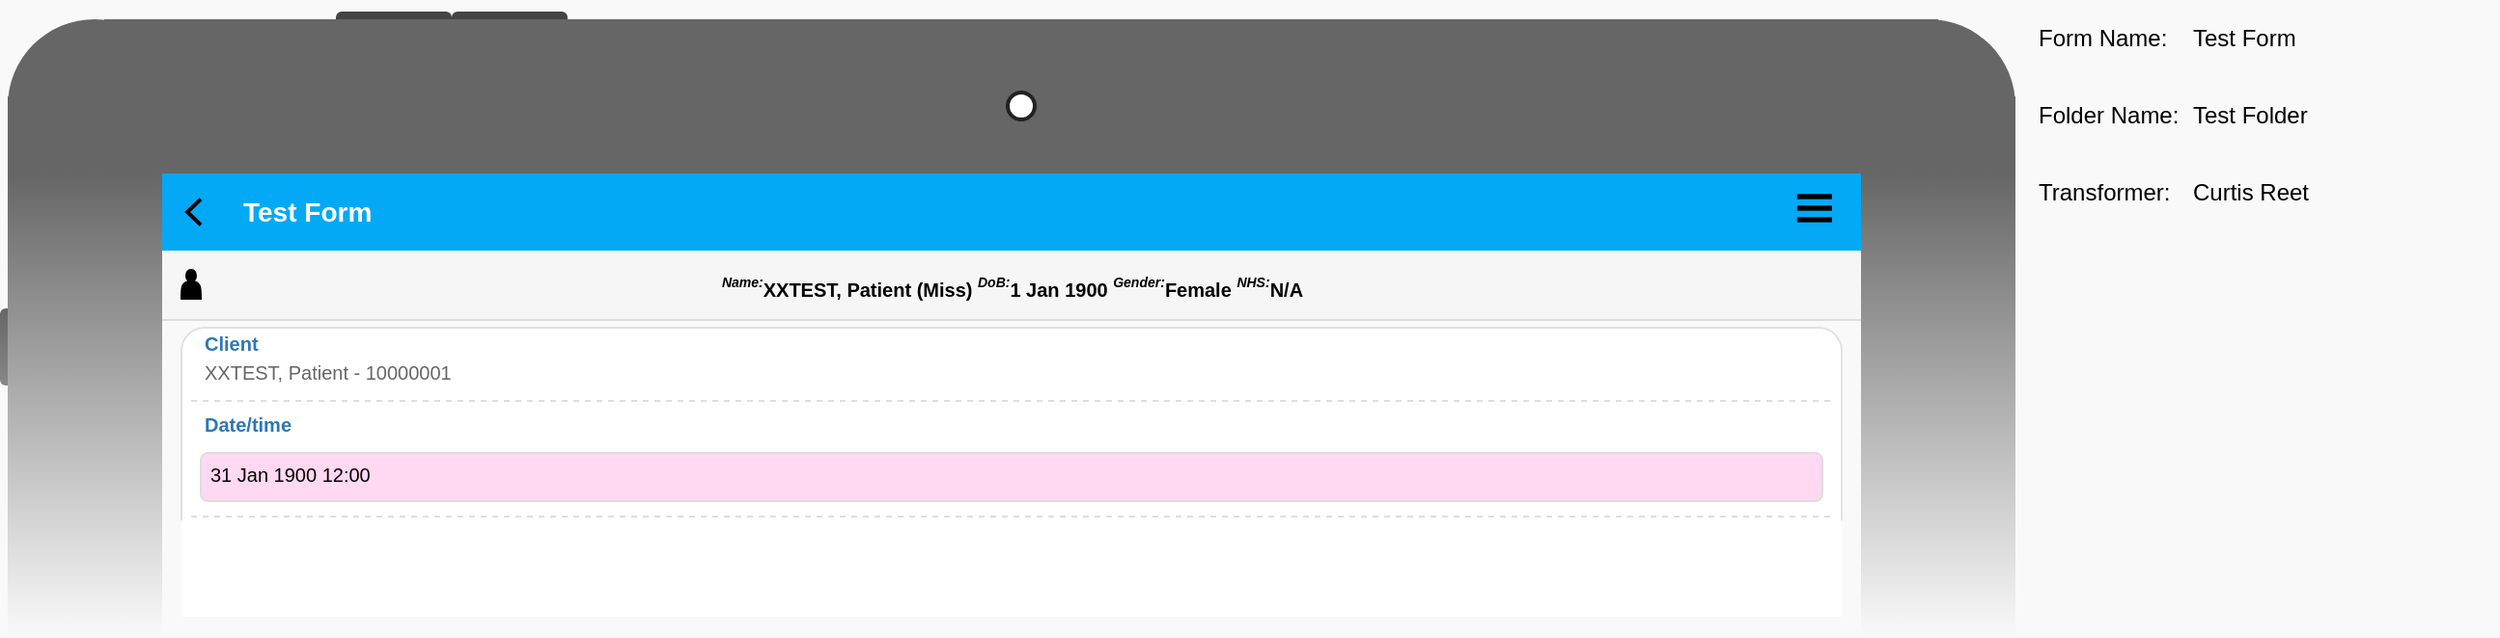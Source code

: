 <mxfile version="24.3.1" type="device">
  <diagram name="Page-1" id="PYa_B0UOMsMEbXfOGBhj">
    <mxGraphModel dx="1687" dy="922" grid="1" gridSize="30" guides="1" tooltips="1" connect="0" arrows="0" fold="1" page="1" pageScale="1" pageWidth="1300" pageHeight="5000" background="#f9f9f9" math="0" shadow="0">
      <root>
        <object label="" folderName="Test Folder" formName="Test Form" transformer="Curtis Reet" id="0">
          <mxCell />
        </object>
        <mxCell id="1" parent="0" />
        <mxCell id="eloWXBAHNFtA7XlKs6_3-110" value="" style="group;movable=0;resizable=0;rotatable=0;deletable=0;editable=0;locked=1;connectable=0;" parent="1" vertex="1" connectable="0">
          <mxGeometry x="100" y="170" width="860" height="150" as="geometry" />
        </mxCell>
        <mxCell id="eloWXBAHNFtA7XlKs6_3-24" value="" style="verticalLabelPosition=bottom;verticalAlign=top;html=1;shape=mxgraph.basic.corner_round_rect;dx=6;whiteSpace=wrap;strokeColor=#E2E2E2;" parent="eloWXBAHNFtA7XlKs6_3-110" vertex="1">
          <mxGeometry width="470" height="40" as="geometry" />
        </mxCell>
        <mxCell id="eloWXBAHNFtA7XlKs6_3-25" value="" style="verticalLabelPosition=bottom;verticalAlign=top;html=1;shape=mxgraph.basic.corner_round_rect;dx=6;whiteSpace=wrap;strokeColor=#E2E2E2;flipH=1;" parent="eloWXBAHNFtA7XlKs6_3-110" vertex="1">
          <mxGeometry x="390" width="470" height="40" as="geometry" />
        </mxCell>
        <mxCell id="eloWXBAHNFtA7XlKs6_3-26" value="" style="rounded=0;whiteSpace=wrap;html=1;strokeColor=none;" parent="eloWXBAHNFtA7XlKs6_3-110" vertex="1">
          <mxGeometry x="326" y="0.5" width="120" height="39" as="geometry" />
        </mxCell>
        <mxCell id="eloWXBAHNFtA7XlKs6_3-35" value="" style="rounded=0;whiteSpace=wrap;html=1;strokeColor=none;movable=1;resizable=1;rotatable=1;deletable=1;editable=1;locked=0;connectable=1;" parent="eloWXBAHNFtA7XlKs6_3-110" vertex="1">
          <mxGeometry y="20" width="860" height="130" as="geometry" />
        </mxCell>
        <mxCell id="eloWXBAHNFtA7XlKs6_3-32" value="" style="group;strokeColor=none;movable=0;resizable=0;rotatable=0;deletable=0;editable=0;locked=1;connectable=0;" parent="1" vertex="1" connectable="0">
          <mxGeometry x="90" y="90" width="880" height="76" as="geometry" />
        </mxCell>
        <mxCell id="vtonedodYNT9AfmeP7sY-2" value="" style="rounded=0;whiteSpace=wrap;html=1;shadow=0;strokeColor=none;fillColor=#f6f6f6;" parent="eloWXBAHNFtA7XlKs6_3-32" vertex="1">
          <mxGeometry y="23" width="882" height="53" as="geometry" />
        </mxCell>
        <mxCell id="eloWXBAHNFtA7XlKs6_3-38" value="" style="endArrow=none;html=1;rounded=0;exitX=0;exitY=1;exitDx=0;exitDy=0;entryX=1;entryY=1;entryDx=0;entryDy=0;strokeColor=#DDDDDD;" parent="eloWXBAHNFtA7XlKs6_3-32" source="vtonedodYNT9AfmeP7sY-2" target="vtonedodYNT9AfmeP7sY-2" edge="1">
          <mxGeometry width="50" height="50" relative="1" as="geometry">
            <mxPoint x="240" y="180" as="sourcePoint" />
            <mxPoint x="290" y="130" as="targetPoint" />
          </mxGeometry>
        </mxCell>
        <mxCell id="eloWXBAHNFtA7XlKs6_3-50" value="" style="strokeWidth=1;html=1;shadow=0;dashed=0;shape=stencil(tVTtDoIgFH0a/jaEXPzt8z1IKVkEDunr7UOuVujSVWtzY/ecec65l6uILquClwIRzKtSZA7RFSLkzK3kW+Vh4pkCQIqh1PwoAJlnThrtoQW3wFXOmoO4yNw1L0ldCCsdsBfAGAtKdI3w3KP1Q5eZ0VoEvSpgmw6/M1bsrTnpPCJa2tbZe1FjQ4KvUDfVLaq6lg9jqdQADR1nRhk/AgxnkEU+BR7RLnk9px7R0kdzFs/UndjJoHYroaR+kUhoLJF+LtFJMTY9j79psh3dyOi/nGy8DyRah4RF28CmadQS+2kffjBOyGTwQv7qPfvKOVxw79MMKPxXAnAH);fillColor=#03A9F4;strokeColor=#c0c0c0;strokeWidth=2;whiteSpace=wrap;" parent="eloWXBAHNFtA7XlKs6_3-32" vertex="1">
          <mxGeometry width="882" height="40" as="geometry" />
        </mxCell>
        <object label="%formName%" placeholders="1" id="eloWXBAHNFtA7XlKs6_3-44">
          <mxCell style="text;html=1;align=left;verticalAlign=middle;whiteSpace=wrap;rounded=0;fontStyle=1;fontColor=#FFFFFF;fontSize=14;" parent="eloWXBAHNFtA7XlKs6_3-32" vertex="1">
            <mxGeometry x="40" width="800" height="40" as="geometry" />
          </mxCell>
        </object>
        <mxCell id="eloWXBAHNFtA7XlKs6_3-54" value="" style="shape=actor;whiteSpace=wrap;html=1;fillColor=#000000;container=0;comic=0;fillOpacity=100;strokeOpacity=100;" parent="eloWXBAHNFtA7XlKs6_3-32" vertex="1">
          <mxGeometry x="10" y="50" width="10" height="15" as="geometry" />
        </mxCell>
        <mxCell id="eloWXBAHNFtA7XlKs6_3-56" value="&lt;b style=&quot;&quot;&gt;&lt;sup style=&quot;&quot;&gt;&lt;i style=&quot;&quot;&gt;&lt;font style=&quot;font-size: 7px;&quot;&gt;Name:&lt;/font&gt;&lt;/i&gt;&lt;/sup&gt;&lt;font size=&quot;1&quot;&gt;XXTEST, Patient (Miss)&amp;nbsp;&lt;/font&gt;&lt;sup style=&quot;&quot;&gt;&lt;i style=&quot;&quot;&gt;&lt;font style=&quot;font-size: 7px;&quot;&gt;DoB:&lt;/font&gt;&lt;/i&gt;&lt;/sup&gt;&lt;font size=&quot;1&quot;&gt;1 Jan 1900&amp;nbsp;&lt;/font&gt;&lt;sup style=&quot;&quot;&gt;&lt;i style=&quot;&quot;&gt;&lt;font style=&quot;font-size: 7px;&quot;&gt;Gender:&lt;/font&gt;&lt;/i&gt;&lt;/sup&gt;&lt;font size=&quot;1&quot;&gt;Female&amp;nbsp;&lt;/font&gt;&lt;sup style=&quot;&quot;&gt;&lt;i style=&quot;&quot;&gt;&lt;font style=&quot;font-size: 7px;&quot;&gt;NHS:&lt;/font&gt;&lt;/i&gt;&lt;/sup&gt;&lt;font size=&quot;1&quot;&gt;N/A&lt;/font&gt;&lt;/b&gt;" style="text;html=1;align=center;verticalAlign=middle;whiteSpace=wrap;rounded=0;" parent="eloWXBAHNFtA7XlKs6_3-32" vertex="1">
          <mxGeometry x="259.5" y="42.5" width="361" height="30" as="geometry" />
        </mxCell>
        <object label="Form Name:" id="eloWXBAHNFtA7XlKs6_3-58">
          <mxCell style="text;html=1;strokeColor=none;fillColor=none;align=left;verticalAlign=middle;whiteSpace=wrap;rounded=0;" parent="1" vertex="1">
            <mxGeometry x="1060" width="80" height="40" as="geometry" />
          </mxCell>
        </object>
        <object placeholder="formName" placeholders="1" label="Test Form" id="eloWXBAHNFtA7XlKs6_3-59">
          <mxCell style="text;html=1;strokeColor=none;fillColor=none;align=left;verticalAlign=middle;whiteSpace=wrap;rounded=0;glass=0;" parent="1" vertex="1">
            <mxGeometry x="1140" width="160" height="40" as="geometry" />
          </mxCell>
        </object>
        <object label="Folder Name:" id="eloWXBAHNFtA7XlKs6_3-60">
          <mxCell style="text;html=1;strokeColor=none;fillColor=none;align=left;verticalAlign=middle;whiteSpace=wrap;rounded=0;" parent="1" vertex="1">
            <mxGeometry x="1060" y="40" width="80" height="40" as="geometry" />
          </mxCell>
        </object>
        <object label="Transformer:" id="eloWXBAHNFtA7XlKs6_3-61">
          <mxCell style="text;html=1;strokeColor=none;fillColor=none;align=left;verticalAlign=middle;whiteSpace=wrap;rounded=0;" parent="1" vertex="1">
            <mxGeometry x="1060" y="80" width="80" height="40" as="geometry" />
          </mxCell>
        </object>
        <object placeholder="folderName" placeholders="1" label="Test Folder" id="eloWXBAHNFtA7XlKs6_3-62">
          <mxCell style="text;html=1;strokeColor=none;fillColor=none;align=left;verticalAlign=middle;whiteSpace=wrap;rounded=0;" parent="1" vertex="1">
            <mxGeometry x="1140" y="40" width="160" height="40" as="geometry" />
          </mxCell>
        </object>
        <object placeholder="transformer" placeholders="1" label="Curtis Reet" id="eloWXBAHNFtA7XlKs6_3-63">
          <mxCell style="text;html=1;strokeColor=none;fillColor=none;align=left;verticalAlign=middle;whiteSpace=wrap;rounded=0;" parent="1" vertex="1">
            <mxGeometry x="1140" y="80" width="160" height="40" as="geometry" />
          </mxCell>
        </object>
        <object label="" placeholders="1" fieldType="Date and Time" tooltip="&lt;b&gt;fieldType:&lt;/b&gt; %fieldType%" id="eloWXBAHNFtA7XlKs6_3-64">
          <mxCell style="group;recursiveResize=0;fillColor=none;movable=0;resizable=0;rotatable=0;deletable=0;editable=0;locked=1;connectable=0;rounded=0;" parent="1" vertex="1" connectable="0">
            <mxGeometry x="90" y="210" width="880" height="60" as="geometry" />
          </mxCell>
        </object>
        <object label="" placeholders="1" tooltip="&lt;b&gt;fieldType:&lt;/b&gt; %fieldType%" id="eloWXBAHNFtA7XlKs6_3-68">
          <mxCell style="verticalLabelPosition=bottom;verticalAlign=top;html=1;shape=mxgraph.basic.rect;fillColor2=none;strokeWidth=1;size=20;indent=5;fillColor=default;strokeColor=none;" parent="eloWXBAHNFtA7XlKs6_3-64" vertex="1">
            <mxGeometry x="10.5" width="859" height="60" as="geometry" />
          </mxCell>
        </object>
        <object label="&lt;font&gt;Date/time&lt;/font&gt;" placeholders="1" tooltip="&lt;b&gt;fieldType:&lt;/b&gt; %fieldType%" id="eloWXBAHNFtA7XlKs6_3-66">
          <mxCell style="text;html=1;strokeColor=none;fillColor=none;align=left;verticalAlign=middle;whiteSpace=wrap;rounded=0;fontFamily=Arimo;fontSource=https%3A%2F%2Ffonts.googleapis.com%2Fcss%3Ffamily%3DArimo;fontSize=10;fontStyle=1;fontColor=#2D77B5;" parent="eloWXBAHNFtA7XlKs6_3-64" vertex="1">
            <mxGeometry x="20" width="840" height="20" as="geometry" />
          </mxCell>
        </object>
        <object label="" placeholders="1" tooltip="&lt;b&gt;fieldType:&lt;/b&gt; %fieldType%" id="eloWXBAHNFtA7XlKs6_3-75">
          <mxCell style="verticalLabelPosition=bottom;shadow=0;dashed=1;align=center;html=1;verticalAlign=top;strokeWidth=1;shape=mxgraph.mockup.markup.line;strokeColor=#DEDEDE;fillColor=#DEDEDE;movable=0;resizable=0;rotatable=0;deletable=0;editable=0;locked=1;connectable=0;rounded=0;" parent="eloWXBAHNFtA7XlKs6_3-64" vertex="1">
            <mxGeometry x="15" y="56" width="850" height="4" as="geometry" />
          </mxCell>
        </object>
        <object label="" placeholders="1" tooltip="&lt;b&gt;fieldType:&lt;/b&gt; %fieldType%" id="eloWXBAHNFtA7XlKs6_3-76">
          <mxCell style="endArrow=none;html=1;rounded=0;strokeColor=#E2E2E2;movable=0;resizable=0;rotatable=0;deletable=0;editable=0;locked=1;connectable=0;" parent="eloWXBAHNFtA7XlKs6_3-64" edge="1">
            <mxGeometry width="50" height="50" relative="1" as="geometry">
              <mxPoint x="10" as="sourcePoint" />
              <mxPoint x="10" y="60" as="targetPoint" />
            </mxGeometry>
          </mxCell>
        </object>
        <object label="" placeholders="1" tooltip="&lt;b&gt;fieldType:&lt;/b&gt; %fieldType%" id="eloWXBAHNFtA7XlKs6_3-78">
          <mxCell style="endArrow=none;html=1;rounded=0;strokeColor=#E2E2E2;movable=0;resizable=0;rotatable=0;deletable=0;editable=0;locked=1;connectable=0;" parent="eloWXBAHNFtA7XlKs6_3-64" edge="1">
            <mxGeometry width="50" height="50" relative="1" as="geometry">
              <mxPoint x="870" as="sourcePoint" />
              <mxPoint x="870" y="60" as="targetPoint" />
            </mxGeometry>
          </mxCell>
        </object>
        <object label="&lt;p style=&quot;line-height: 114%; margin-top: 0px; margin-bottom: 0px;&quot;&gt;&lt;span style=&quot;font-family: Arimo; font-size: 10px;&quot;&gt;31 Jan 1900 12:00&lt;/span&gt;&lt;/p&gt;" placeholders="1" tooltip="&lt;b&gt;fieldType:&lt;/b&gt; %fieldType%" id="eloWXBAHNFtA7XlKs6_3-80">
          <mxCell style="rounded=1;whiteSpace=wrap;html=1;fillColor=#FFD9F1;strokeColor=#DDDDDD;align=left;spacing=0;spacingLeft=5;spacingBottom=0;verticalAlign=top;" parent="eloWXBAHNFtA7XlKs6_3-64" vertex="1">
            <mxGeometry x="20" y="25" width="840" height="25" as="geometry" />
          </mxCell>
        </object>
        <object label="" id="eloWXBAHNFtA7XlKs6_3-69">
          <mxCell style="group;recursiveResize=0;fillColor=none;movable=0;resizable=0;rotatable=0;deletable=0;editable=0;locked=1;connectable=0;rounded=0;" parent="1" vertex="1" connectable="0">
            <mxGeometry x="90" y="170" width="870" height="40" as="geometry" />
          </mxCell>
        </object>
        <object label="" id="eloWXBAHNFtA7XlKs6_3-71">
          <mxCell style="verticalLabelPosition=bottom;shadow=0;dashed=1;align=center;html=1;verticalAlign=top;strokeWidth=1;shape=mxgraph.mockup.markup.line;strokeColor=#DEDEDE;fillColor=#DEDEDE;movable=0;resizable=0;rotatable=0;deletable=0;editable=0;locked=1;connectable=0;rounded=0;" parent="eloWXBAHNFtA7XlKs6_3-69" vertex="1">
            <mxGeometry x="15" y="36" width="850" height="4" as="geometry" />
          </mxCell>
        </object>
        <object label="Client" id="eloWXBAHNFtA7XlKs6_3-72">
          <mxCell style="text;html=1;strokeColor=none;fillColor=none;align=left;verticalAlign=middle;whiteSpace=wrap;rounded=0;fontFamily=Arimo;fontSource=https%3A%2F%2Ffonts.googleapis.com%2Fcss%3Ffamily%3DArimo;fontSize=10;fontStyle=1;fontColor=#2D77B5;" parent="eloWXBAHNFtA7XlKs6_3-69" vertex="1">
            <mxGeometry x="20" width="840" height="15" as="geometry" />
          </mxCell>
        </object>
        <object label="&lt;span style=&quot;font-weight: 400;&quot;&gt;XXTEST, Patient - 10000001&lt;/span&gt;" id="eloWXBAHNFtA7XlKs6_3-73">
          <mxCell style="text;html=1;strokeColor=none;fillColor=none;align=left;verticalAlign=middle;whiteSpace=wrap;rounded=0;fontFamily=Arimo;fontSource=https%3A%2F%2Ffonts.googleapis.com%2Fcss%3Ffamily%3DArimo;fontSize=10;fontStyle=1;fontColor=#666;" parent="eloWXBAHNFtA7XlKs6_3-69" vertex="1">
            <mxGeometry x="20" y="15" width="840" height="15" as="geometry" />
          </mxCell>
        </object>
        <mxCell id="eloWXBAHNFtA7XlKs6_3-37" value="" style="endArrow=none;html=1;rounded=0;strokeColor=#E2E2E2;entryX=0.906;entryY=1.003;entryDx=0;entryDy=0;entryPerimeter=0;" parent="eloWXBAHNFtA7XlKs6_3-69" edge="1">
          <mxGeometry width="50" height="50" relative="1" as="geometry">
            <mxPoint x="870" y="20" as="sourcePoint" />
            <mxPoint x="870" y="40" as="targetPoint" />
          </mxGeometry>
        </mxCell>
        <mxCell id="eloWXBAHNFtA7XlKs6_3-89" value="" style="endArrow=none;html=1;rounded=0;strokeColor=#E2E2E2;entryX=0.906;entryY=1.003;entryDx=0;entryDy=0;entryPerimeter=0;" parent="eloWXBAHNFtA7XlKs6_3-69" edge="1">
          <mxGeometry width="50" height="50" relative="1" as="geometry">
            <mxPoint x="10" y="20" as="sourcePoint" />
            <mxPoint x="10" y="40" as="targetPoint" />
          </mxGeometry>
        </mxCell>
        <mxCell id="eloWXBAHNFtA7XlKs6_3-321" value="" style="group;movable=0;resizable=0;rotatable=0;deletable=0;editable=0;locked=1;connectable=0;" parent="1" vertex="1" connectable="0">
          <mxGeometry x="6" y="6" width="1044" height="324" as="geometry" />
        </mxCell>
        <mxCell id="eloWXBAHNFtA7XlKs6_3-107" value="" style="rounded=1;whiteSpace=wrap;html=1;strokeColor=none;fillColor=#666666;gradientColor=#888888;" parent="eloWXBAHNFtA7XlKs6_3-321" vertex="1">
          <mxGeometry y="154" width="20" height="40" as="geometry" />
        </mxCell>
        <mxCell id="eloWXBAHNFtA7XlKs6_3-105" value="" style="rounded=1;whiteSpace=wrap;html=1;fillColor=#444444;strokeColor=none;" parent="eloWXBAHNFtA7XlKs6_3-321" vertex="1">
          <mxGeometry x="234" width="60" height="20" as="geometry" />
        </mxCell>
        <mxCell id="eloWXBAHNFtA7XlKs6_3-104" value="" style="rounded=1;whiteSpace=wrap;html=1;strokeColor=none;fillColor=#444444;" parent="eloWXBAHNFtA7XlKs6_3-321" vertex="1">
          <mxGeometry x="174" width="60" height="20" as="geometry" />
        </mxCell>
        <mxCell id="eloWXBAHNFtA7XlKs6_3-6" value="" style="ellipse;whiteSpace=wrap;html=1;aspect=fixed;strokeColor=none;fillColor=#666666;" parent="eloWXBAHNFtA7XlKs6_3-321" vertex="1">
          <mxGeometry x="4" y="4" width="90" height="90" as="geometry" />
        </mxCell>
        <mxCell id="eloWXBAHNFtA7XlKs6_3-7" value="" style="ellipse;whiteSpace=wrap;html=1;aspect=fixed;strokeColor=none;fillColor=#666666;" parent="eloWXBAHNFtA7XlKs6_3-321" vertex="1">
          <mxGeometry x="954" y="4" width="90" height="90" as="geometry" />
        </mxCell>
        <mxCell id="eloWXBAHNFtA7XlKs6_3-8" value="" style="rounded=0;whiteSpace=wrap;html=1;strokeColor=none;fillColor=#666666;movable=1;resizable=1;rotatable=1;deletable=1;editable=1;locked=0;connectable=1;" parent="eloWXBAHNFtA7XlKs6_3-321" vertex="1">
          <mxGeometry x="54" y="4" width="950" height="80" as="geometry" />
        </mxCell>
        <mxCell id="eloWXBAHNFtA7XlKs6_3-11" value="" style="ellipse;whiteSpace=wrap;html=1;aspect=fixed;fillColor=default;strokeColor=none;movable=1;resizable=1;rotatable=1;deletable=1;editable=1;locked=0;connectable=1;" parent="eloWXBAHNFtA7XlKs6_3-321" vertex="1">
          <mxGeometry x="521.5" y="41.5" width="15" height="15" as="geometry" />
        </mxCell>
        <mxCell id="eloWXBAHNFtA7XlKs6_3-17" value="" style="rounded=0;whiteSpace=wrap;html=1;strokeColor=none;fillColor=#666666;" parent="eloWXBAHNFtA7XlKs6_3-321" vertex="1">
          <mxGeometry x="964" y="44" width="80" height="50" as="geometry" />
        </mxCell>
        <mxCell id="eloWXBAHNFtA7XlKs6_3-10" value="" style="rounded=0;whiteSpace=wrap;html=1;strokeColor=none;fillColor=#666666;gradientColor=#F9F9F9;" parent="eloWXBAHNFtA7XlKs6_3-321" vertex="1">
          <mxGeometry x="964" y="84" width="80" height="240" as="geometry" />
        </mxCell>
        <mxCell id="eloWXBAHNFtA7XlKs6_3-18" value="" style="rounded=0;whiteSpace=wrap;html=1;strokeColor=none;fillColor=#666666;" parent="eloWXBAHNFtA7XlKs6_3-321" vertex="1">
          <mxGeometry x="4" y="44" width="80" height="50" as="geometry" />
        </mxCell>
        <mxCell id="eloWXBAHNFtA7XlKs6_3-19" value="" style="rounded=0;whiteSpace=wrap;html=1;strokeColor=none;fillColor=#666666;gradientColor=#F9F9F9;" parent="eloWXBAHNFtA7XlKs6_3-321" vertex="1">
          <mxGeometry x="4" y="84" width="80" height="240" as="geometry" />
        </mxCell>
        <mxCell id="eloWXBAHNFtA7XlKs6_3-319" value="" style="html=1;verticalLabelPosition=bottom;labelBackgroundColor=#ffffff;verticalAlign=top;shadow=0;dashed=0;strokeWidth=2;shape=mxgraph.ios7.misc.circle;strokeColor=#222222;fillColor=none;aspect=fixed;movable=1;resizable=1;rotatable=1;deletable=1;editable=1;locked=0;connectable=1;" parent="eloWXBAHNFtA7XlKs6_3-321" vertex="1">
          <mxGeometry x="522" y="42" width="14" height="14" as="geometry" />
        </mxCell>
      </root>
    </mxGraphModel>
  </diagram>
</mxfile>
